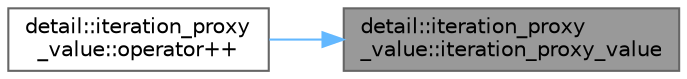digraph "detail::iteration_proxy_value::iteration_proxy_value"
{
 // LATEX_PDF_SIZE
  bgcolor="transparent";
  edge [fontname=Helvetica,fontsize=10,labelfontname=Helvetica,labelfontsize=10];
  node [fontname=Helvetica,fontsize=10,shape=box,height=0.2,width=0.4];
  rankdir="RL";
  Node1 [id="Node000001",label="detail::iteration_proxy\l_value::iteration_proxy_value",height=0.2,width=0.4,color="gray40", fillcolor="grey60", style="filled", fontcolor="black",tooltip=" "];
  Node1 -> Node2 [id="edge1_Node000001_Node000002",dir="back",color="steelblue1",style="solid",tooltip=" "];
  Node2 [id="Node000002",label="detail::iteration_proxy\l_value::operator++",height=0.2,width=0.4,color="grey40", fillcolor="white", style="filled",URL="$classdetail_1_1iteration__proxy__value.html#a060a2100b3803588aa8693140d507fd8",tooltip=" "];
}
